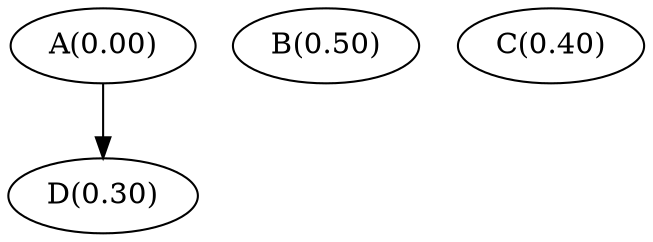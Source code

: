 
strict digraph multiple_leaf_node_in_same_layer {

	// Node definitions.

	"A(0.00)";

	"B(0.50)";

	"C(0.40)";

	"D(0.30)";


	// Edge definitions.

	"A(0.00)" -> "D(0.30)";

}